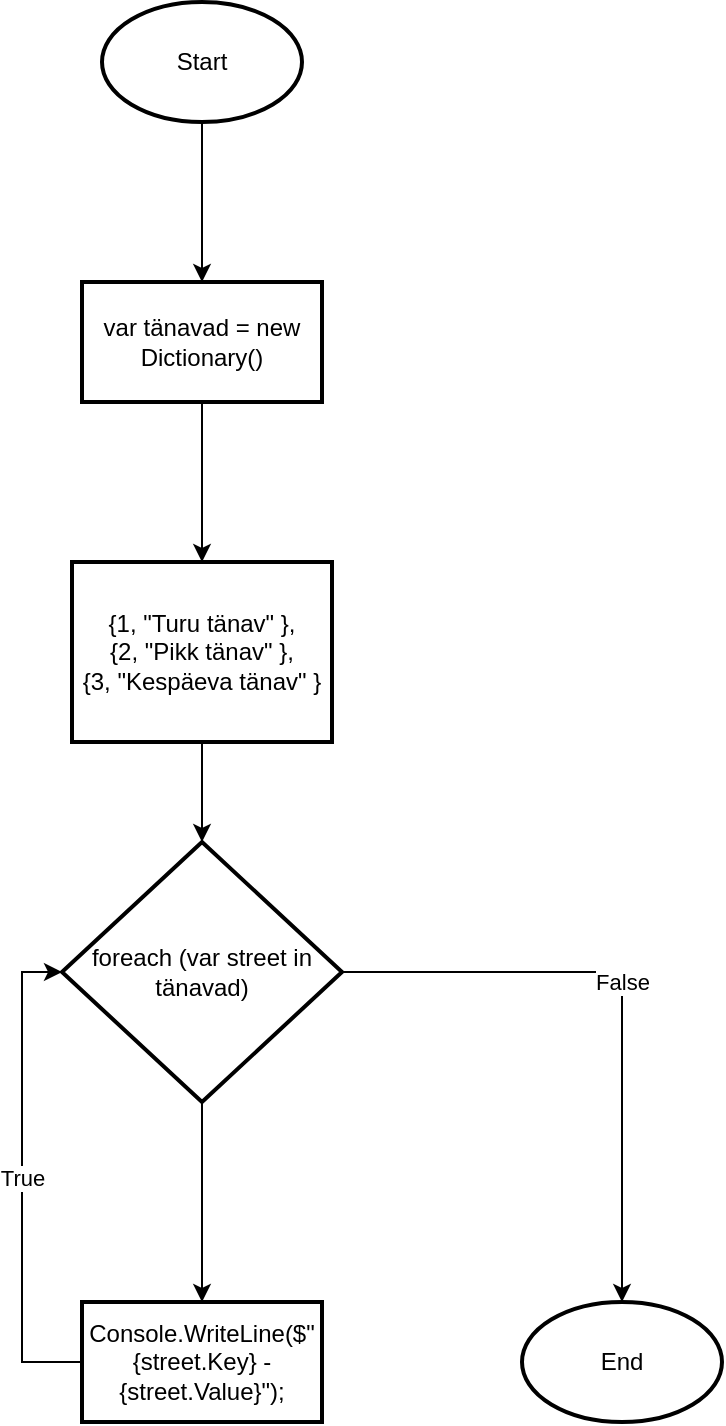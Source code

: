 <mxfile version="20.8.20" type="device"><diagram name="Leht-1" id="Z9ZYfkpdzJVn6AIZxS6e"><mxGraphModel dx="792" dy="1124" grid="1" gridSize="10" guides="1" tooltips="1" connect="1" arrows="1" fold="1" page="1" pageScale="1" pageWidth="827" pageHeight="1169" math="0" shadow="0"><root><mxCell id="0"/><mxCell id="1" parent="0"/><mxCell id="Hb9BBr9WaFHCDMn64BOZ-4" value="" style="edgeStyle=orthogonalEdgeStyle;rounded=0;orthogonalLoop=1;jettySize=auto;html=1;" edge="1" parent="1" source="Hb9BBr9WaFHCDMn64BOZ-1" target="Hb9BBr9WaFHCDMn64BOZ-3"><mxGeometry relative="1" as="geometry"/></mxCell><mxCell id="Hb9BBr9WaFHCDMn64BOZ-1" value="Start" style="strokeWidth=2;html=1;shape=mxgraph.flowchart.start_1;whiteSpace=wrap;" vertex="1" parent="1"><mxGeometry x="120" y="160" width="100" height="60" as="geometry"/></mxCell><mxCell id="Hb9BBr9WaFHCDMn64BOZ-2" value="End" style="strokeWidth=2;html=1;shape=mxgraph.flowchart.start_1;whiteSpace=wrap;" vertex="1" parent="1"><mxGeometry x="330" y="810" width="100" height="60" as="geometry"/></mxCell><mxCell id="Hb9BBr9WaFHCDMn64BOZ-6" value="" style="edgeStyle=orthogonalEdgeStyle;rounded=0;orthogonalLoop=1;jettySize=auto;html=1;" edge="1" parent="1" source="Hb9BBr9WaFHCDMn64BOZ-3" target="Hb9BBr9WaFHCDMn64BOZ-5"><mxGeometry relative="1" as="geometry"/></mxCell><mxCell id="Hb9BBr9WaFHCDMn64BOZ-3" value="var tänavad = new Dictionary&lt;int, string&gt;()" style="whiteSpace=wrap;html=1;strokeWidth=2;" vertex="1" parent="1"><mxGeometry x="110" y="300" width="120" height="60" as="geometry"/></mxCell><mxCell id="Hb9BBr9WaFHCDMn64BOZ-8" value="" style="edgeStyle=orthogonalEdgeStyle;rounded=0;orthogonalLoop=1;jettySize=auto;html=1;" edge="1" parent="1" source="Hb9BBr9WaFHCDMn64BOZ-5" target="Hb9BBr9WaFHCDMn64BOZ-7"><mxGeometry relative="1" as="geometry"/></mxCell><mxCell id="Hb9BBr9WaFHCDMn64BOZ-5" value="{1, &quot;Turu tänav&quot; },&lt;br&gt;{2, &quot;Pikk tänav&quot; },&lt;br&gt;{3, &quot;Kespäeva tänav&quot; }" style="whiteSpace=wrap;html=1;strokeWidth=2;" vertex="1" parent="1"><mxGeometry x="105" y="440" width="130" height="90" as="geometry"/></mxCell><mxCell id="Hb9BBr9WaFHCDMn64BOZ-10" value="" style="edgeStyle=orthogonalEdgeStyle;rounded=0;orthogonalLoop=1;jettySize=auto;html=1;" edge="1" parent="1" source="Hb9BBr9WaFHCDMn64BOZ-7" target="Hb9BBr9WaFHCDMn64BOZ-9"><mxGeometry relative="1" as="geometry"/></mxCell><mxCell id="Hb9BBr9WaFHCDMn64BOZ-13" value="False" style="edgeStyle=orthogonalEdgeStyle;rounded=0;orthogonalLoop=1;jettySize=auto;html=1;exitX=1;exitY=0.5;exitDx=0;exitDy=0;entryX=0.5;entryY=0;entryDx=0;entryDy=0;entryPerimeter=0;" edge="1" parent="1" source="Hb9BBr9WaFHCDMn64BOZ-7" target="Hb9BBr9WaFHCDMn64BOZ-2"><mxGeometry x="-0.049" relative="1" as="geometry"><Array as="points"><mxPoint x="380" y="645"/></Array><mxPoint as="offset"/></mxGeometry></mxCell><mxCell id="Hb9BBr9WaFHCDMn64BOZ-7" value="foreach (var street in tänavad)" style="rhombus;whiteSpace=wrap;html=1;strokeWidth=2;" vertex="1" parent="1"><mxGeometry x="100" y="580" width="140" height="130" as="geometry"/></mxCell><mxCell id="Hb9BBr9WaFHCDMn64BOZ-12" value="True" style="edgeStyle=orthogonalEdgeStyle;rounded=0;orthogonalLoop=1;jettySize=auto;html=1;exitX=0;exitY=0.5;exitDx=0;exitDy=0;entryX=0;entryY=0.5;entryDx=0;entryDy=0;" edge="1" parent="1" source="Hb9BBr9WaFHCDMn64BOZ-9" target="Hb9BBr9WaFHCDMn64BOZ-7"><mxGeometry relative="1" as="geometry"/></mxCell><mxCell id="Hb9BBr9WaFHCDMn64BOZ-9" value="Console.WriteLine($&quot;{street.Key} - {street.Value}&quot;);" style="whiteSpace=wrap;html=1;strokeWidth=2;" vertex="1" parent="1"><mxGeometry x="110" y="810" width="120" height="60" as="geometry"/></mxCell></root></mxGraphModel></diagram></mxfile>